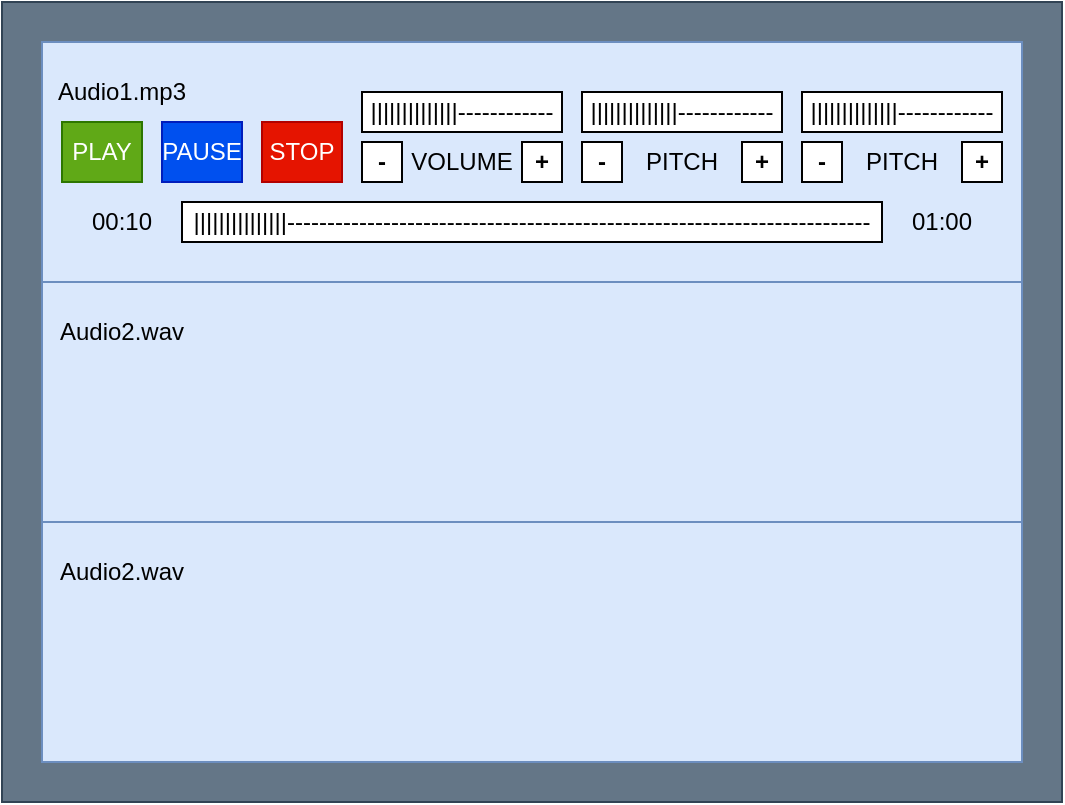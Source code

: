 <mxfile version="21.8.1" type="device">
  <diagram name="Page-1" id="llU_HccxYupEsIn53faB">
    <mxGraphModel dx="1574" dy="1468" grid="1" gridSize="10" guides="1" tooltips="1" connect="1" arrows="1" fold="1" page="1" pageScale="1" pageWidth="850" pageHeight="1100" math="0" shadow="0">
      <root>
        <mxCell id="0" />
        <mxCell id="1" parent="0" />
        <mxCell id="n1d9A-jxksZBtQmGHzlf-1" value="" style="rounded=0;whiteSpace=wrap;html=1;fillColor=#647687;fontColor=#ffffff;strokeColor=#314354;" vertex="1" parent="1">
          <mxGeometry x="-40" y="-90" width="530" height="400" as="geometry" />
        </mxCell>
        <mxCell id="n1d9A-jxksZBtQmGHzlf-2" value="" style="rounded=0;whiteSpace=wrap;html=1;fillColor=#dae8fc;strokeColor=#6c8ebf;" vertex="1" parent="1">
          <mxGeometry x="-20" y="-70" width="490" height="120" as="geometry" />
        </mxCell>
        <mxCell id="n1d9A-jxksZBtQmGHzlf-3" value="" style="rounded=0;whiteSpace=wrap;html=1;fillColor=#dae8fc;strokeColor=#6c8ebf;" vertex="1" parent="1">
          <mxGeometry x="-20" y="50" width="490" height="120" as="geometry" />
        </mxCell>
        <mxCell id="n1d9A-jxksZBtQmGHzlf-4" value="" style="rounded=0;whiteSpace=wrap;html=1;fillColor=#dae8fc;strokeColor=#6c8ebf;" vertex="1" parent="1">
          <mxGeometry x="-20" y="170" width="490" height="120" as="geometry" />
        </mxCell>
        <mxCell id="n1d9A-jxksZBtQmGHzlf-5" value="Audio1.mp3" style="text;html=1;strokeColor=none;fillColor=none;align=center;verticalAlign=middle;whiteSpace=wrap;rounded=0;" vertex="1" parent="1">
          <mxGeometry x="-10" y="-60" width="60" height="30" as="geometry" />
        </mxCell>
        <mxCell id="n1d9A-jxksZBtQmGHzlf-6" value="Audio2.wav" style="text;html=1;strokeColor=none;fillColor=none;align=center;verticalAlign=middle;whiteSpace=wrap;rounded=0;" vertex="1" parent="1">
          <mxGeometry x="-10" y="60" width="60" height="30" as="geometry" />
        </mxCell>
        <mxCell id="n1d9A-jxksZBtQmGHzlf-7" value="Audio2.wav" style="text;html=1;strokeColor=none;fillColor=none;align=center;verticalAlign=middle;whiteSpace=wrap;rounded=0;" vertex="1" parent="1">
          <mxGeometry x="-10" y="180" width="60" height="30" as="geometry" />
        </mxCell>
        <mxCell id="n1d9A-jxksZBtQmGHzlf-11" value="|||||||||||||||-------------------------------------------------------------------------" style="rounded=0;whiteSpace=wrap;html=1;" vertex="1" parent="1">
          <mxGeometry x="50" y="10" width="350" height="20" as="geometry" />
        </mxCell>
        <mxCell id="n1d9A-jxksZBtQmGHzlf-12" value="00:10" style="text;html=1;strokeColor=none;fillColor=none;align=center;verticalAlign=middle;whiteSpace=wrap;rounded=0;" vertex="1" parent="1">
          <mxGeometry x="-10" y="5" width="60" height="30" as="geometry" />
        </mxCell>
        <mxCell id="n1d9A-jxksZBtQmGHzlf-13" value="01:00" style="text;html=1;strokeColor=none;fillColor=none;align=center;verticalAlign=middle;whiteSpace=wrap;rounded=0;" vertex="1" parent="1">
          <mxGeometry x="400" y="5" width="60" height="30" as="geometry" />
        </mxCell>
        <mxCell id="n1d9A-jxksZBtQmGHzlf-14" value="PLAY" style="rounded=0;whiteSpace=wrap;html=1;fillColor=#60a917;fontColor=#ffffff;strokeColor=#2D7600;" vertex="1" parent="1">
          <mxGeometry x="-10" y="-30" width="40" height="30" as="geometry" />
        </mxCell>
        <mxCell id="n1d9A-jxksZBtQmGHzlf-15" value="PAUSE" style="rounded=0;whiteSpace=wrap;html=1;fillColor=#0050ef;fontColor=#ffffff;strokeColor=#001DBC;" vertex="1" parent="1">
          <mxGeometry x="40" y="-30" width="40" height="30" as="geometry" />
        </mxCell>
        <mxCell id="n1d9A-jxksZBtQmGHzlf-16" value="STOP" style="rounded=0;whiteSpace=wrap;html=1;fillColor=#e51400;fontColor=#ffffff;strokeColor=#B20000;" vertex="1" parent="1">
          <mxGeometry x="90" y="-30" width="40" height="30" as="geometry" />
        </mxCell>
        <mxCell id="n1d9A-jxksZBtQmGHzlf-17" value="&lt;b&gt;+&lt;/b&gt;" style="rounded=0;whiteSpace=wrap;html=1;" vertex="1" parent="1">
          <mxGeometry x="220" y="-20" width="20" height="20" as="geometry" />
        </mxCell>
        <mxCell id="n1d9A-jxksZBtQmGHzlf-18" value="VOLUME" style="text;html=1;strokeColor=none;fillColor=none;align=center;verticalAlign=middle;whiteSpace=wrap;rounded=0;" vertex="1" parent="1">
          <mxGeometry x="160" y="-25" width="60" height="30" as="geometry" />
        </mxCell>
        <mxCell id="n1d9A-jxksZBtQmGHzlf-19" value="&lt;b&gt;-&lt;/b&gt;" style="rounded=0;whiteSpace=wrap;html=1;" vertex="1" parent="1">
          <mxGeometry x="140" y="-20" width="20" height="20" as="geometry" />
        </mxCell>
        <mxCell id="n1d9A-jxksZBtQmGHzlf-20" value="||||||||||||||------------" style="rounded=0;whiteSpace=wrap;html=1;" vertex="1" parent="1">
          <mxGeometry x="140" y="-45" width="100" height="20" as="geometry" />
        </mxCell>
        <mxCell id="n1d9A-jxksZBtQmGHzlf-21" value="&lt;b&gt;+&lt;/b&gt;" style="rounded=0;whiteSpace=wrap;html=1;" vertex="1" parent="1">
          <mxGeometry x="330" y="-20" width="20" height="20" as="geometry" />
        </mxCell>
        <mxCell id="n1d9A-jxksZBtQmGHzlf-22" value="PITCH" style="text;html=1;strokeColor=none;fillColor=none;align=center;verticalAlign=middle;whiteSpace=wrap;rounded=0;" vertex="1" parent="1">
          <mxGeometry x="270" y="-25" width="60" height="30" as="geometry" />
        </mxCell>
        <mxCell id="n1d9A-jxksZBtQmGHzlf-23" value="&lt;b&gt;-&lt;/b&gt;" style="rounded=0;whiteSpace=wrap;html=1;" vertex="1" parent="1">
          <mxGeometry x="250" y="-20" width="20" height="20" as="geometry" />
        </mxCell>
        <mxCell id="n1d9A-jxksZBtQmGHzlf-24" value="||||||||||||||------------" style="rounded=0;whiteSpace=wrap;html=1;" vertex="1" parent="1">
          <mxGeometry x="250" y="-45" width="100" height="20" as="geometry" />
        </mxCell>
        <mxCell id="n1d9A-jxksZBtQmGHzlf-25" value="&lt;b&gt;+&lt;/b&gt;" style="rounded=0;whiteSpace=wrap;html=1;" vertex="1" parent="1">
          <mxGeometry x="440" y="-20" width="20" height="20" as="geometry" />
        </mxCell>
        <mxCell id="n1d9A-jxksZBtQmGHzlf-26" value="PITCH" style="text;html=1;strokeColor=none;fillColor=none;align=center;verticalAlign=middle;whiteSpace=wrap;rounded=0;" vertex="1" parent="1">
          <mxGeometry x="380" y="-25" width="60" height="30" as="geometry" />
        </mxCell>
        <mxCell id="n1d9A-jxksZBtQmGHzlf-27" value="&lt;b&gt;-&lt;/b&gt;" style="rounded=0;whiteSpace=wrap;html=1;" vertex="1" parent="1">
          <mxGeometry x="360" y="-20" width="20" height="20" as="geometry" />
        </mxCell>
        <mxCell id="n1d9A-jxksZBtQmGHzlf-28" value="||||||||||||||------------" style="rounded=0;whiteSpace=wrap;html=1;" vertex="1" parent="1">
          <mxGeometry x="360" y="-45" width="100" height="20" as="geometry" />
        </mxCell>
      </root>
    </mxGraphModel>
  </diagram>
</mxfile>
